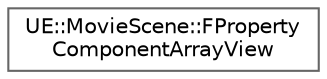 digraph "Graphical Class Hierarchy"
{
 // INTERACTIVE_SVG=YES
 // LATEX_PDF_SIZE
  bgcolor="transparent";
  edge [fontname=Helvetica,fontsize=10,labelfontname=Helvetica,labelfontsize=10];
  node [fontname=Helvetica,fontsize=10,shape=box,height=0.2,width=0.4];
  rankdir="LR";
  Node0 [id="Node000000",label="UE::MovieScene::FProperty\lComponentArrayView",height=0.2,width=0.4,color="grey40", fillcolor="white", style="filled",URL="$d7/d33/structUE_1_1MovieScene_1_1FPropertyComponentArrayView.html",tooltip="Type-erased view of an array of components."];
}
